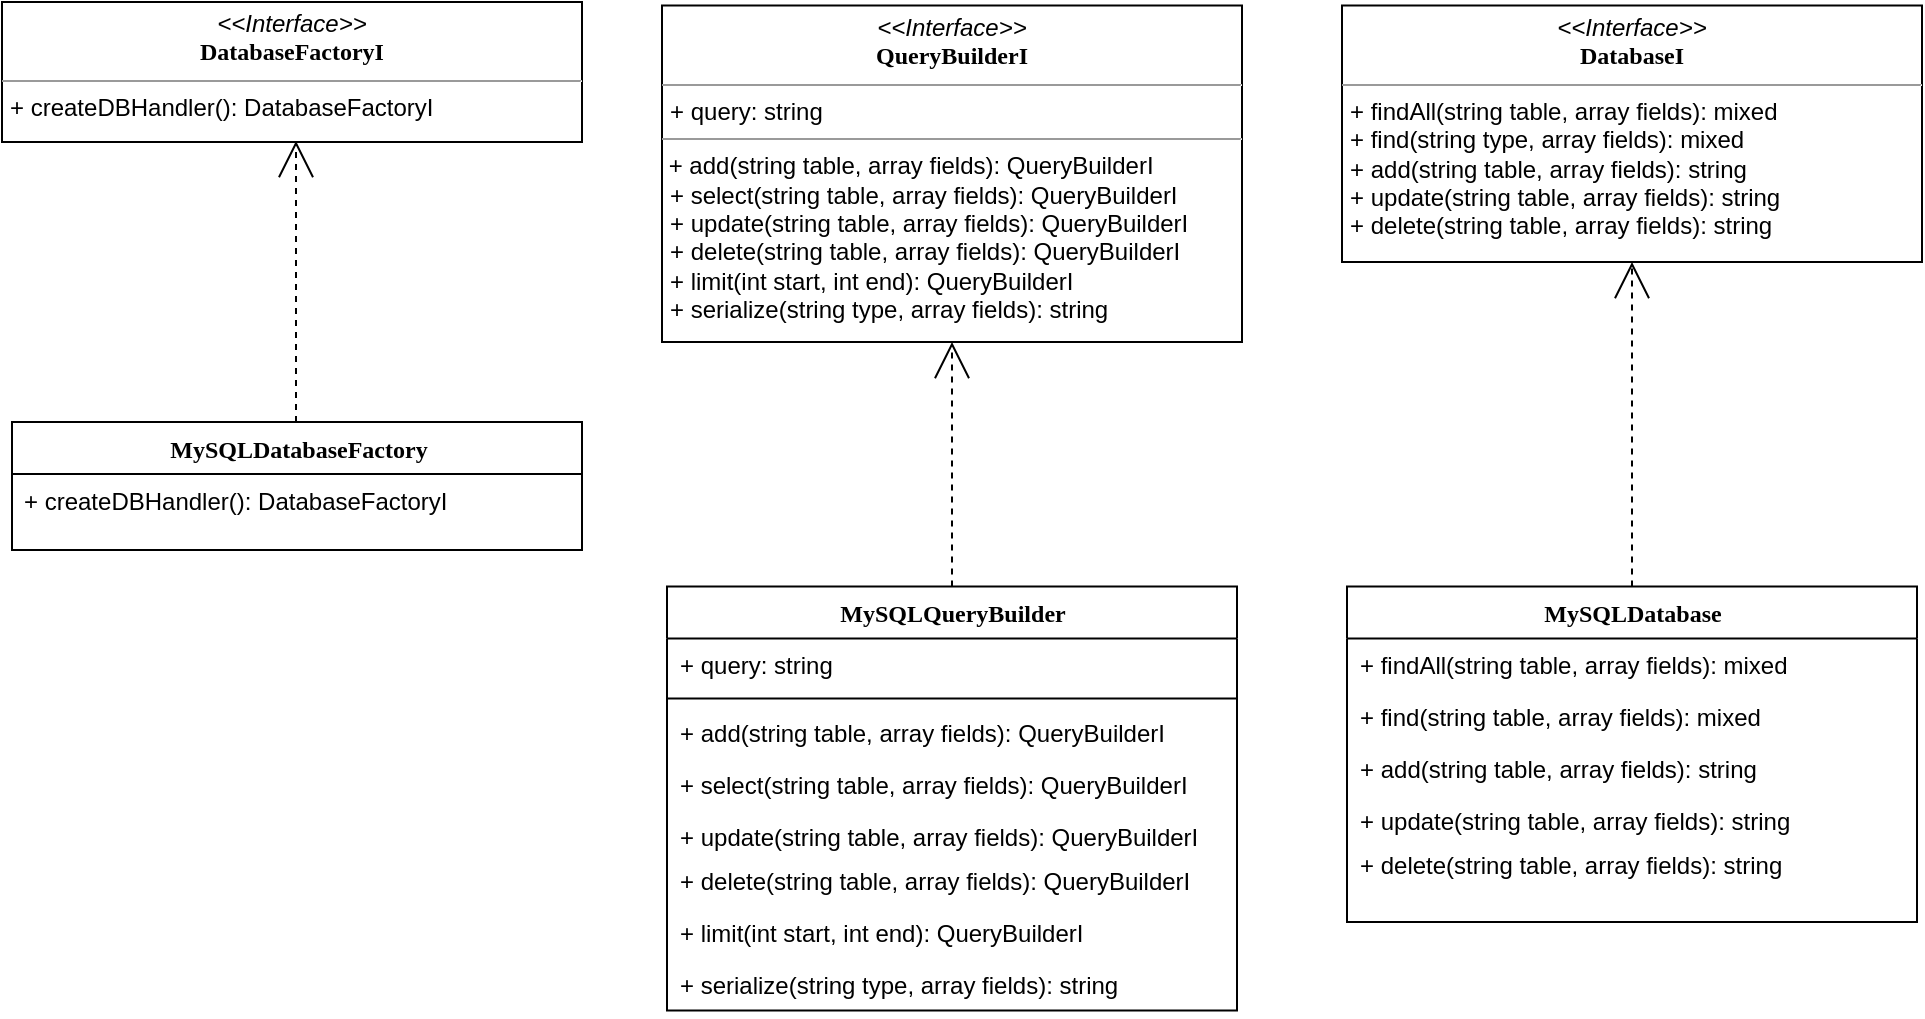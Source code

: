 <mxfile version="15.4.1" type="github">
  <diagram name="Page-1" id="6133507b-19e7-1e82-6fc7-422aa6c4b21f">
    <mxGraphModel dx="1108" dy="482" grid="1" gridSize="10" guides="1" tooltips="1" connect="1" arrows="1" fold="1" page="1" pageScale="1" pageWidth="1100" pageHeight="850" background="none" math="0" shadow="0">
      <root>
        <mxCell id="0" />
        <mxCell id="1" parent="0" />
        <mxCell id="b94bc138ca980ef-13" style="edgeStyle=orthogonalEdgeStyle;rounded=0;html=1;dashed=1;labelBackgroundColor=none;startArrow=none;startFill=0;startSize=8;endArrow=open;endFill=0;endSize=16;fontFamily=Verdana;fontSize=12;" parent="1" source="235556782a83e6d0-1" target="b94bc138ca980ef-1" edge="1">
          <mxGeometry relative="1" as="geometry">
            <Array as="points">
              <mxPoint x="515" y="411.75" />
              <mxPoint x="515" y="411.75" />
            </Array>
          </mxGeometry>
        </mxCell>
        <mxCell id="235556782a83e6d0-1" value="MySQLQueryBuilder" style="swimlane;html=1;fontStyle=1;align=center;verticalAlign=top;childLayout=stackLayout;horizontal=1;startSize=26;horizontalStack=0;resizeParent=1;resizeLast=0;collapsible=1;marginBottom=0;swimlaneFillColor=#ffffff;rounded=0;shadow=0;comic=0;labelBackgroundColor=none;strokeWidth=1;fillColor=none;fontFamily=Verdana;fontSize=12" parent="1" vertex="1">
          <mxGeometry x="372.5" y="452.25" width="285" height="212" as="geometry" />
        </mxCell>
        <mxCell id="235556782a83e6d0-2" value="+ query: string" style="text;html=1;strokeColor=none;fillColor=none;align=left;verticalAlign=top;spacingLeft=4;spacingRight=4;whiteSpace=wrap;overflow=hidden;rotatable=0;points=[[0,0.5],[1,0.5]];portConstraint=eastwest;" parent="235556782a83e6d0-1" vertex="1">
          <mxGeometry y="26" width="285" height="26" as="geometry" />
        </mxCell>
        <mxCell id="235556782a83e6d0-6" value="" style="line;html=1;strokeWidth=1;fillColor=none;align=left;verticalAlign=middle;spacingTop=-1;spacingLeft=3;spacingRight=3;rotatable=0;labelPosition=right;points=[];portConstraint=eastwest;" parent="235556782a83e6d0-1" vertex="1">
          <mxGeometry y="52" width="285" height="8" as="geometry" />
        </mxCell>
        <mxCell id="235556782a83e6d0-7" value="+ add(&lt;span&gt;string table, array fields&lt;/span&gt;): QueryBuilderI" style="text;html=1;strokeColor=none;fillColor=none;align=left;verticalAlign=top;spacingLeft=4;spacingRight=4;whiteSpace=wrap;overflow=hidden;rotatable=0;points=[[0,0.5],[1,0.5]];portConstraint=eastwest;" parent="235556782a83e6d0-1" vertex="1">
          <mxGeometry y="60" width="285" height="26" as="geometry" />
        </mxCell>
        <mxCell id="ocRmbVwfBlUF931bOEYh-11" value="+ select(&lt;span&gt;string table, array fields&lt;/span&gt;): QueryBuilderI" style="text;html=1;strokeColor=none;fillColor=none;align=left;verticalAlign=top;spacingLeft=4;spacingRight=4;whiteSpace=wrap;overflow=hidden;rotatable=0;points=[[0,0.5],[1,0.5]];portConstraint=eastwest;" vertex="1" parent="235556782a83e6d0-1">
          <mxGeometry y="86" width="285" height="26" as="geometry" />
        </mxCell>
        <mxCell id="gL_ZkWnFq_OzcMhgX-mP-17" value="+ update(&lt;span&gt;string table, array fields&lt;/span&gt;): QueryBuilderI" style="text;html=1;strokeColor=none;fillColor=none;align=left;verticalAlign=top;spacingLeft=4;spacingRight=4;whiteSpace=wrap;overflow=hidden;rotatable=0;points=[[0,0.5],[1,0.5]];portConstraint=eastwest;" parent="235556782a83e6d0-1" vertex="1">
          <mxGeometry y="112" width="285" height="22" as="geometry" />
        </mxCell>
        <mxCell id="gL_ZkWnFq_OzcMhgX-mP-18" value="+ delete(&lt;span&gt;string table, array fields&lt;/span&gt;): QueryBuilderI" style="text;html=1;strokeColor=none;fillColor=none;align=left;verticalAlign=top;spacingLeft=4;spacingRight=4;whiteSpace=wrap;overflow=hidden;rotatable=0;points=[[0,0.5],[1,0.5]];portConstraint=eastwest;" parent="235556782a83e6d0-1" vertex="1">
          <mxGeometry y="134" width="285" height="26" as="geometry" />
        </mxCell>
        <mxCell id="gL_ZkWnFq_OzcMhgX-mP-20" value="+ limit(int start, int end): QueryBuilderI" style="text;html=1;strokeColor=none;fillColor=none;align=left;verticalAlign=top;spacingLeft=4;spacingRight=4;whiteSpace=wrap;overflow=hidden;rotatable=0;points=[[0,0.5],[1,0.5]];portConstraint=eastwest;" parent="235556782a83e6d0-1" vertex="1">
          <mxGeometry y="160" width="285" height="26" as="geometry" />
        </mxCell>
        <mxCell id="gL_ZkWnFq_OzcMhgX-mP-19" value="+ serialize(&lt;span&gt;string type, array fields&lt;/span&gt;): string" style="text;html=1;strokeColor=none;fillColor=none;align=left;verticalAlign=top;spacingLeft=4;spacingRight=4;whiteSpace=wrap;overflow=hidden;rotatable=0;points=[[0,0.5],[1,0.5]];portConstraint=eastwest;" parent="235556782a83e6d0-1" vertex="1">
          <mxGeometry y="186" width="285" height="26" as="geometry" />
        </mxCell>
        <mxCell id="b94bc138ca980ef-1" value="&lt;p style=&quot;margin: 0px ; margin-top: 4px ; text-align: center&quot;&gt;&lt;i&gt;&amp;lt;&amp;lt;Interface&amp;gt;&amp;gt;&lt;/i&gt;&lt;br&gt;&lt;span style=&quot;font-family: &amp;#34;verdana&amp;#34; ; font-weight: 700&quot;&gt;QueryBuilderI&lt;/span&gt;&lt;br&gt;&lt;/p&gt;&lt;hr size=&quot;1&quot;&gt;&lt;p style=&quot;margin: 0px ; margin-left: 4px&quot;&gt;+ query: string&lt;/p&gt;&lt;hr size=&quot;1&quot;&gt;&amp;nbsp;+ add(string table, array fields): QueryBuilderI&lt;p style=&quot;margin: 0px ; margin-left: 4px&quot;&gt;+ select(string table, array fields): QueryBuilderI&lt;/p&gt;&lt;p style=&quot;margin: 0px ; margin-left: 4px&quot;&gt;+ update(string table, array fields): QueryBuilderI&lt;/p&gt;&lt;p style=&quot;margin: 0px ; margin-left: 4px&quot;&gt;+ delete(string table, array fields): QueryBuilderI&lt;br&gt;+ limit(int start, int end): QueryBuilderI&lt;/p&gt;&lt;p style=&quot;margin: 0px ; margin-left: 4px&quot;&gt;+ serialize(string type, array fields): string&lt;/p&gt;" style="verticalAlign=top;align=left;overflow=fill;fontSize=12;fontFamily=Helvetica;html=1;rounded=0;shadow=0;comic=0;labelBackgroundColor=none;strokeWidth=1" parent="1" vertex="1">
          <mxGeometry x="370" y="161.75" width="290" height="168.25" as="geometry" />
        </mxCell>
        <mxCell id="gL_ZkWnFq_OzcMhgX-mP-23" value="&lt;p style=&quot;margin: 0px ; margin-top: 4px ; text-align: center&quot;&gt;&lt;i&gt;&amp;lt;&amp;lt;Interface&amp;gt;&amp;gt;&lt;/i&gt;&lt;br&gt;&lt;span style=&quot;font-family: &amp;#34;verdana&amp;#34; ; font-weight: 700&quot;&gt;DatabaseFactoryI&lt;/span&gt;&lt;br&gt;&lt;/p&gt;&lt;hr size=&quot;1&quot;&gt;&lt;p style=&quot;margin: 0px ; margin-left: 4px&quot;&gt;+ createDBHandler&lt;span&gt;(): DatabaseFactoryI&lt;/span&gt;&lt;/p&gt;" style="verticalAlign=top;align=left;overflow=fill;fontSize=12;fontFamily=Helvetica;html=1;rounded=0;shadow=0;comic=0;labelBackgroundColor=none;strokeWidth=1" parent="1" vertex="1">
          <mxGeometry x="40" y="160" width="290" height="70" as="geometry" />
        </mxCell>
        <mxCell id="gL_ZkWnFq_OzcMhgX-mP-24" value="MySQLDatabaseFactory" style="swimlane;html=1;fontStyle=1;align=center;verticalAlign=top;childLayout=stackLayout;horizontal=1;startSize=26;horizontalStack=0;resizeParent=1;resizeLast=0;collapsible=1;marginBottom=0;swimlaneFillColor=#ffffff;rounded=0;shadow=0;comic=0;labelBackgroundColor=none;strokeWidth=1;fillColor=none;fontFamily=Verdana;fontSize=12" parent="1" vertex="1">
          <mxGeometry x="45" y="370" width="285" height="64" as="geometry" />
        </mxCell>
        <mxCell id="gL_ZkWnFq_OzcMhgX-mP-25" value="+ createDBHandler(): DatabaseFactoryI" style="text;html=1;strokeColor=none;fillColor=none;align=left;verticalAlign=top;spacingLeft=4;spacingRight=4;whiteSpace=wrap;overflow=hidden;rotatable=0;points=[[0,0.5],[1,0.5]];portConstraint=eastwest;" parent="gL_ZkWnFq_OzcMhgX-mP-24" vertex="1">
          <mxGeometry y="26" width="285" height="26" as="geometry" />
        </mxCell>
        <mxCell id="gL_ZkWnFq_OzcMhgX-mP-32" style="edgeStyle=orthogonalEdgeStyle;rounded=0;html=1;dashed=1;labelBackgroundColor=none;startArrow=none;startFill=0;startSize=8;endArrow=open;endFill=0;endSize=16;fontFamily=Verdana;fontSize=12;" parent="1" edge="1">
          <mxGeometry relative="1" as="geometry">
            <Array as="points">
              <mxPoint x="187" y="329.5" />
              <mxPoint x="187" y="329.5" />
            </Array>
            <mxPoint x="187" y="370" as="sourcePoint" />
            <mxPoint x="187" y="229.5" as="targetPoint" />
          </mxGeometry>
        </mxCell>
        <mxCell id="ocRmbVwfBlUF931bOEYh-1" style="edgeStyle=orthogonalEdgeStyle;rounded=0;html=1;dashed=1;labelBackgroundColor=none;startArrow=none;startFill=0;startSize=8;endArrow=open;endFill=0;endSize=16;fontFamily=Verdana;fontSize=12;" edge="1" parent="1" source="ocRmbVwfBlUF931bOEYh-2" target="ocRmbVwfBlUF931bOEYh-10">
          <mxGeometry relative="1" as="geometry">
            <Array as="points">
              <mxPoint x="855" y="411.75" />
              <mxPoint x="855" y="411.75" />
            </Array>
          </mxGeometry>
        </mxCell>
        <mxCell id="ocRmbVwfBlUF931bOEYh-2" value="MySQLDatabase" style="swimlane;html=1;fontStyle=1;align=center;verticalAlign=top;childLayout=stackLayout;horizontal=1;startSize=26;horizontalStack=0;resizeParent=1;resizeLast=0;collapsible=1;marginBottom=0;swimlaneFillColor=#ffffff;rounded=0;shadow=0;comic=0;labelBackgroundColor=none;strokeWidth=1;fillColor=none;fontFamily=Verdana;fontSize=12" vertex="1" parent="1">
          <mxGeometry x="712.5" y="452.25" width="285" height="167.75" as="geometry" />
        </mxCell>
        <mxCell id="ocRmbVwfBlUF931bOEYh-5" value="+ findAll(&lt;span&gt;string table, array fields&lt;/span&gt;): mixed" style="text;html=1;strokeColor=none;fillColor=none;align=left;verticalAlign=top;spacingLeft=4;spacingRight=4;whiteSpace=wrap;overflow=hidden;rotatable=0;points=[[0,0.5],[1,0.5]];portConstraint=eastwest;" vertex="1" parent="ocRmbVwfBlUF931bOEYh-2">
          <mxGeometry y="26" width="285" height="26" as="geometry" />
        </mxCell>
        <mxCell id="ocRmbVwfBlUF931bOEYh-12" value="+ find(&lt;span&gt;string table, array fields&lt;/span&gt;): mixed" style="text;html=1;strokeColor=none;fillColor=none;align=left;verticalAlign=top;spacingLeft=4;spacingRight=4;whiteSpace=wrap;overflow=hidden;rotatable=0;points=[[0,0.5],[1,0.5]];portConstraint=eastwest;" vertex="1" parent="ocRmbVwfBlUF931bOEYh-2">
          <mxGeometry y="52" width="285" height="26" as="geometry" />
        </mxCell>
        <mxCell id="ocRmbVwfBlUF931bOEYh-13" value="+ add(&lt;span&gt;string table, array fields&lt;/span&gt;): string" style="text;html=1;strokeColor=none;fillColor=none;align=left;verticalAlign=top;spacingLeft=4;spacingRight=4;whiteSpace=wrap;overflow=hidden;rotatable=0;points=[[0,0.5],[1,0.5]];portConstraint=eastwest;" vertex="1" parent="ocRmbVwfBlUF931bOEYh-2">
          <mxGeometry y="78" width="285" height="26" as="geometry" />
        </mxCell>
        <mxCell id="ocRmbVwfBlUF931bOEYh-6" value="+ update(&lt;span&gt;string table, array fields&lt;/span&gt;): string" style="text;html=1;strokeColor=none;fillColor=none;align=left;verticalAlign=top;spacingLeft=4;spacingRight=4;whiteSpace=wrap;overflow=hidden;rotatable=0;points=[[0,0.5],[1,0.5]];portConstraint=eastwest;" vertex="1" parent="ocRmbVwfBlUF931bOEYh-2">
          <mxGeometry y="104" width="285" height="22" as="geometry" />
        </mxCell>
        <mxCell id="ocRmbVwfBlUF931bOEYh-7" value="+ delete(&lt;span&gt;string table, array fields&lt;/span&gt;): string" style="text;html=1;strokeColor=none;fillColor=none;align=left;verticalAlign=top;spacingLeft=4;spacingRight=4;whiteSpace=wrap;overflow=hidden;rotatable=0;points=[[0,0.5],[1,0.5]];portConstraint=eastwest;" vertex="1" parent="ocRmbVwfBlUF931bOEYh-2">
          <mxGeometry y="126" width="285" height="26" as="geometry" />
        </mxCell>
        <mxCell id="ocRmbVwfBlUF931bOEYh-10" value="&lt;p style=&quot;margin: 0px ; margin-top: 4px ; text-align: center&quot;&gt;&lt;i&gt;&amp;lt;&amp;lt;Interface&amp;gt;&amp;gt;&lt;/i&gt;&lt;br&gt;&lt;span style=&quot;font-family: &amp;#34;verdana&amp;#34; ; font-weight: 700&quot;&gt;DatabaseI&lt;/span&gt;&lt;br&gt;&lt;/p&gt;&lt;hr size=&quot;1&quot;&gt;&lt;p style=&quot;margin: 0px ; margin-left: 4px&quot;&gt;&lt;/p&gt;&lt;p style=&quot;margin: 0px ; margin-left: 4px&quot;&gt;+ findAll(string table, array fields): mixed&lt;/p&gt;&lt;p style=&quot;margin: 0px ; margin-left: 4px&quot;&gt;+ find(string type, array fields): mixed&lt;br&gt;&lt;/p&gt;&lt;p style=&quot;margin: 0px ; margin-left: 4px&quot;&gt;+ add(string table, array fields): string&lt;/p&gt;&lt;p style=&quot;margin: 0px ; margin-left: 4px&quot;&gt;+ update(string table, array fields): string&lt;br&gt;+ delete(string table, array fields): string&lt;/p&gt;&lt;p style=&quot;margin: 0px ; margin-left: 4px&quot;&gt;&lt;br&gt;&lt;/p&gt;" style="verticalAlign=top;align=left;overflow=fill;fontSize=12;fontFamily=Helvetica;html=1;rounded=0;shadow=0;comic=0;labelBackgroundColor=none;strokeWidth=1" vertex="1" parent="1">
          <mxGeometry x="710" y="161.75" width="290" height="128.25" as="geometry" />
        </mxCell>
      </root>
    </mxGraphModel>
  </diagram>
</mxfile>
